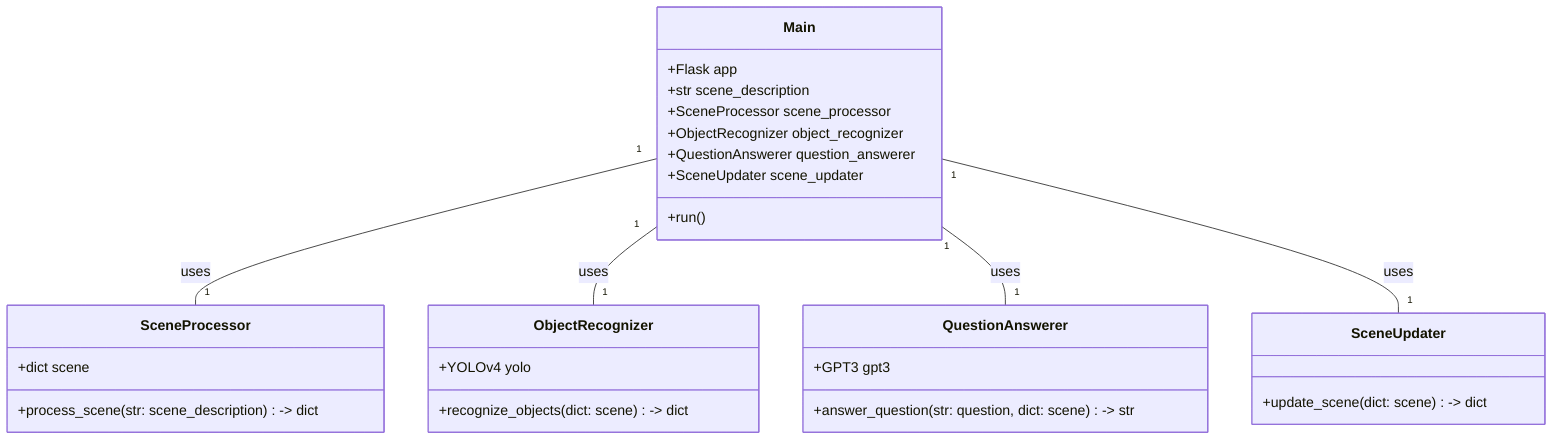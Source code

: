 classDiagram
        class Main{
            +Flask app
            +str scene_description
            +SceneProcessor scene_processor
            +ObjectRecognizer object_recognizer
            +QuestionAnswerer question_answerer
            +SceneUpdater scene_updater
            +run()
        }
        class SceneProcessor{
            +dict scene
            +process_scene(str: scene_description) -> dict
        }
        class ObjectRecognizer{
            +YOLOv4 yolo
            +recognize_objects(dict: scene) -> dict
        }
        class QuestionAnswerer{
            +GPT3 gpt3
            +answer_question(str: question, dict: scene) -> str
        }
        class SceneUpdater{
            +update_scene(dict: scene) -> dict
        }
        Main "1" -- "1" SceneProcessor: uses
        Main "1" -- "1" ObjectRecognizer: uses
        Main "1" -- "1" QuestionAnswerer: uses
        Main "1" -- "1" SceneUpdater: uses